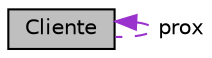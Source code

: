 digraph "Cliente"
{
 // LATEX_PDF_SIZE
  edge [fontname="Helvetica",fontsize="10",labelfontname="Helvetica",labelfontsize="10"];
  node [fontname="Helvetica",fontsize="10",shape=record];
  Node1 [label="Cliente",height=0.2,width=0.4,color="black", fillcolor="grey75", style="filled", fontcolor="black",tooltip="Elemento da lista encadeada simples de cliente."];
  Node1 -> Node1 [dir="back",color="darkorchid3",fontsize="10",style="dashed",label=" prox" ,fontname="Helvetica"];
}
